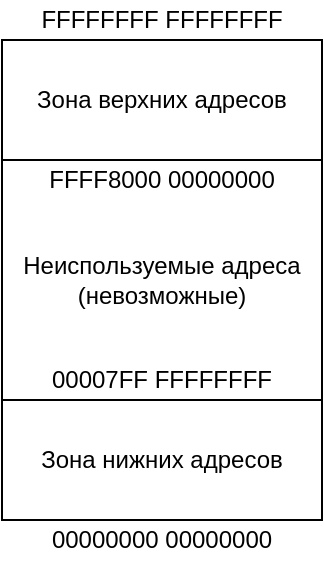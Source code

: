 <mxfile version="14.6.11" type="device"><diagram id="wqrroM903O8UM9zYa8q_" name="Page-1"><mxGraphModel dx="562" dy="1628" grid="1" gridSize="10" guides="1" tooltips="1" connect="1" arrows="1" fold="1" page="1" pageScale="1" pageWidth="850" pageHeight="1100" math="0" shadow="0"><root><mxCell id="0"/><mxCell id="1" parent="0"/><mxCell id="Z26HJt2HwF6Rmb_jbRWE-1" value="Неиспользуемые адреса (невозможные)" style="rounded=0;whiteSpace=wrap;html=1;" vertex="1" parent="1"><mxGeometry x="120" y="80" width="160" height="240" as="geometry"/></mxCell><mxCell id="Z26HJt2HwF6Rmb_jbRWE-4" value="Зона нижних адресов" style="rounded=0;whiteSpace=wrap;html=1;" vertex="1" parent="1"><mxGeometry x="120" y="260" width="160" height="60" as="geometry"/></mxCell><mxCell id="Z26HJt2HwF6Rmb_jbRWE-5" value="Зона верхних адресов" style="rounded=0;whiteSpace=wrap;html=1;" vertex="1" parent="1"><mxGeometry x="120" y="80" width="160" height="60" as="geometry"/></mxCell><mxCell id="Z26HJt2HwF6Rmb_jbRWE-6" value="00000000 00000000" style="text;html=1;strokeColor=none;fillColor=none;align=center;verticalAlign=middle;whiteSpace=wrap;rounded=0;" vertex="1" parent="1"><mxGeometry x="120" y="320" width="160" height="20" as="geometry"/></mxCell><mxCell id="Z26HJt2HwF6Rmb_jbRWE-8" value="00007FF FFFFFFFF" style="text;html=1;strokeColor=none;fillColor=none;align=center;verticalAlign=middle;whiteSpace=wrap;rounded=0;" vertex="1" parent="1"><mxGeometry x="120" y="240" width="160" height="20" as="geometry"/></mxCell><mxCell id="Z26HJt2HwF6Rmb_jbRWE-9" value="FFFF8000 00000000" style="text;html=1;strokeColor=none;fillColor=none;align=center;verticalAlign=middle;whiteSpace=wrap;rounded=0;" vertex="1" parent="1"><mxGeometry x="120" y="140" width="160" height="20" as="geometry"/></mxCell><mxCell id="Z26HJt2HwF6Rmb_jbRWE-10" value="FFFFFFFF FFFFFFFF" style="text;html=1;strokeColor=none;fillColor=none;align=center;verticalAlign=middle;whiteSpace=wrap;rounded=0;" vertex="1" parent="1"><mxGeometry x="120" y="60" width="160" height="20" as="geometry"/></mxCell></root></mxGraphModel></diagram></mxfile>